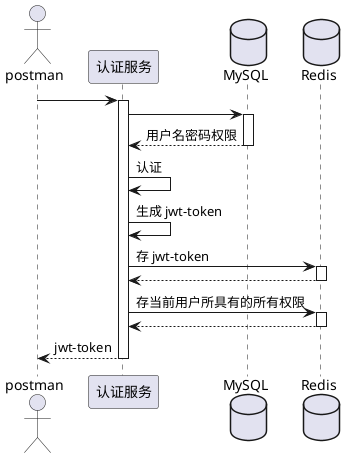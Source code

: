 @startuml
'https://plantuml.com/sequence-diagram

actor postman as p
participant 认证服务 as a
database MySQL as m
database Redis as r

p -> a++
a -> m++
return 用户名密码权限
a -> a: 认证
a -> a: 生成 jwt-token
a -> r++: 存 jwt-token
return
a -> r++: 存当前用户所具有的所有权限
return
return jwt-token

@enduml

@startuml
'https://plantuml.com/sequence-diagram

actor postman as p
participant "JwtFilter" as f
database Redis as r
participant "FilterSecurityInterceptor" as i
participant "RestController" as c

p -> f++
f -> f: 从请求头中取出 jwt-token
f -> f: jwt-token 中取出 username
f -> r++: 删除 jwt-token
return 删除成功

f-> r++: 查询权限
return username 的所有权限

f->f: 构造 authentication-token

f->i: 放行请求
i->i: 鉴权
i->c: 放行
return

@enduml

